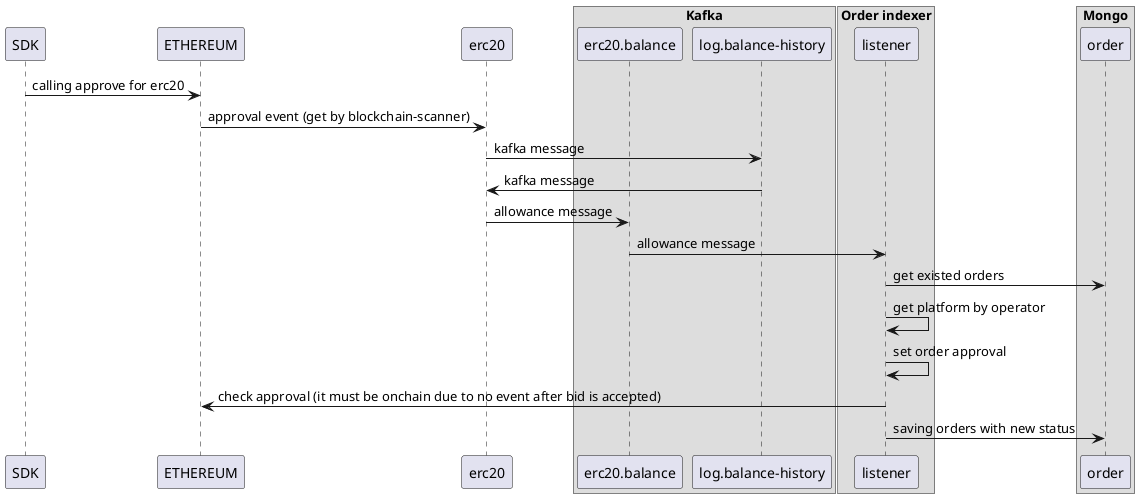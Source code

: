@startuml

SDK -> ETHEREUM: calling approve for erc20
ETHEREUM -> erc20: approval event (get by blockchain-scanner)
erc20 -> "log.balance-history" : kafka message
"log.balance-history" -> erc20: kafka message
erc20 -> "erc20.balance" : allowance message
"erc20.balance" -> listener : allowance message

listener -> order: get existed orders
listener -> listener : get platform by operator
listener -> listener: set order approval
listener -> ETHEREUM: check approval (it must be onchain due to no event after bid is accepted)
listener -> order: saving orders with new status

box "Kafka"
participant "erc20.balance"
participant "log.balance-history"
end box

box "Order indexer"
participant listener
end box

box "Mongo"
participant order
end box

@enduml